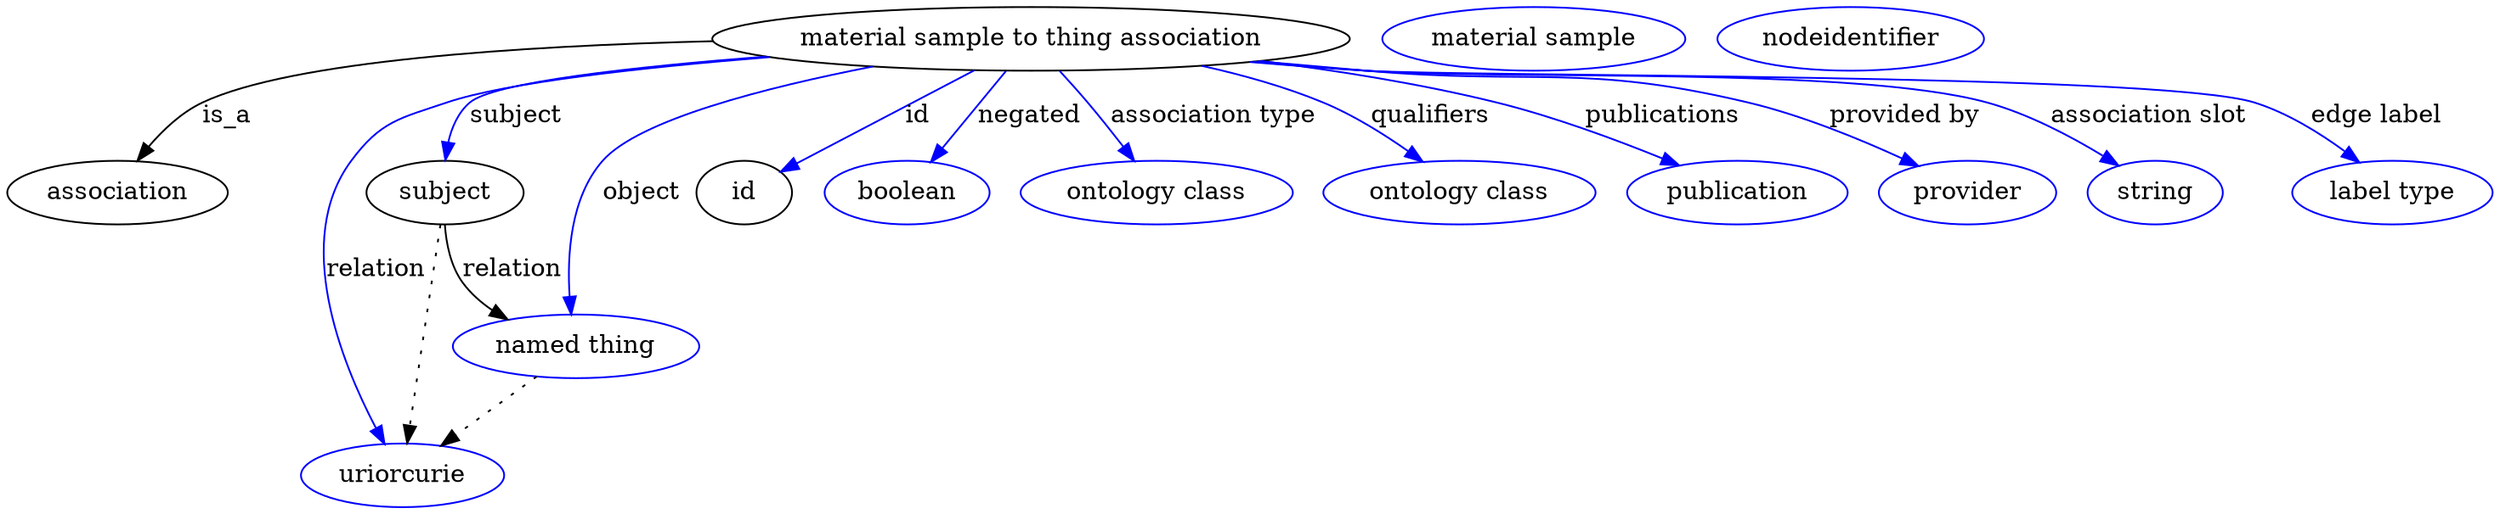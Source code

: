 digraph {
	graph [bb="0,0,1173.1,281"];
	node [label="\N"];
	"material sample to thing association"	[height=0.5,
		label="material sample to thing association",
		pos="495.4,263",
		width=3.8145];
	association	[height=0.5,
		pos="49.402,177",
		width=1.3723];
	"material sample to thing association" -> association	[label=is_a,
		lp="101.68,220",
		pos="e,58.669,195.12 358.37,261.4 259.3,258.88 135.21,250.81 89.85,227 79.636,221.64 71.017,212.48 64.394,203.52"];
	subject	[height=0.5,
		pos="204.4,177",
		width=0.97656];
	"material sample to thing association" -> subject	[color=blue,
		label=subject,
		lp="242.23,220",
		pos="e,205.97,195.13 363.22,258.03 304.62,253.72 243.93,244.9 221.75,227 214.96,221.52 210.82,213.19 208.3,204.95",
		style=solid];
	relation	[color=blue,
		height=0.5,
		label=uriorcurie,
		pos="184.4,18",
		width=1.2492];
	"material sample to thing association" -> relation	[color=blue,
		label=relation,
		lp="168.78,134",
		pos="e,175.29,35.859 361.99,258.65 312.54,254.08 256.77,244.91 208.4,227 184.36,218.1 174.28,216.56 160.4,195 130.73,148.9 153.85,81.944 \
170.74,45.337",
		style=solid];
	object	[color=blue,
		height=0.5,
		label="named thing",
		pos="266.4,91",
		width=1.5019];
	"material sample to thing association" -> object	[color=blue,
		label=object,
		lp="301.51,177",
		pos="e,264.35,109.22 389.9,251.47 351.43,242.34 310.87,225.58 284.19,195 266.17,174.34 263.22,142.19 263.84,119.31",
		style=solid];
	id	[height=0.5,
		pos="354.4,177",
		width=0.75];
	"material sample to thing association" -> id	[color=blue,
		label=id,
		lp="438.85,220",
		pos="e,373.94,189.64 467.21,245.2 442.69,230.6 407.35,209.54 382.78,194.91",
		style=solid];
	negated	[color=blue,
		height=0.5,
		label=boolean,
		pos="437.4,177",
		width=1.0584];
	"material sample to thing association" -> negated	[color=blue,
		label=negated,
		lp="492.17,220",
		pos="e,448.73,194.4 483.66,245 475.3,232.89 463.93,216.42 454.55,202.83",
		style=solid];
	"association type"	[color=blue,
		height=0.5,
		label="ontology class",
		pos="554.4,177",
		width=1.6931];
	"material sample to thing association" -> "association type"	[color=blue,
		label="association type",
		lp="574.31,220",
		pos="e,542.68,194.69 507.34,245 515.79,232.97 527.27,216.63 536.77,203.1",
		style=solid];
	qualifiers	[color=blue,
		height=0.5,
		label="ontology class",
		pos="694.4,177",
		width=1.6931];
	"material sample to thing association" -> qualifiers	[color=blue,
		label=qualifiers,
		lp="674.45,220",
		pos="e,675,194.08 565.34,247.43 584.63,242.21 605.23,235.46 623.4,227 638.63,219.92 654.14,209.64 666.76,200.32",
		style=solid];
	publications	[color=blue,
		height=0.5,
		label=publication,
		pos="823.4,177",
		width=1.3859];
	"material sample to thing association" -> publications	[color=blue,
		label=publications,
		lp="779.62,220",
		pos="e,794.71,191.95 592.92,250.31 628.41,244.85 668.58,237.23 704.4,227 732.22,219.05 762.35,206.61 785.33,196.25",
		style=solid];
	"provided by"	[color=blue,
		height=0.5,
		label=provider,
		pos="931.4,177",
		width=1.1129];
	"material sample to thing association" -> "provided by"	[color=blue,
		label="provided by",
		lp="890.03,220",
		pos="e,906.38,191.39 593.83,250.44 610.05,248.59 626.7,246.72 642.4,245 720.13,236.51 741.73,246.66 817.4,227 845.31,219.75 875.21,206.68 \
897.38,195.86",
		style=solid];
	"association slot"	[color=blue,
		height=0.5,
		label=string,
		pos="1019.4,177",
		width=0.8403];
	"material sample to thing association" -> "association slot"	[color=blue,
		label="association slot",
		lp="1005.4,220",
		pos="e,1000.3,191.29 591.8,250.13 608.65,248.26 626.02,246.46 642.4,245 705.61,239.35 866.35,244.31 927.4,227 950.38,220.49 974.12,207.66 \
991.73,196.77",
		style=solid];
	"edge label"	[color=blue,
		height=0.5,
		label="label type",
		pos="1128.4,177",
		width=1.2425];
	"material sample to thing association" -> "edge label"	[color=blue,
		label="edge label",
		lp="1110,220",
		pos="e,1110.5,193.51 590.59,249.99 607.81,248.1 625.63,246.34 642.4,245 733.31,237.76 965.5,254.67 1052.4,227 1070.5,221.24 1088.4,209.99 \
1102.4,199.72",
		style=solid];
	subject -> relation	[pos="e,186.58,36.08 202.22,158.9 198.77,131.77 192,78.614 187.87,46.207",
		style=dotted];
	subject -> object	[label=relation,
		lp="240.78,134",
		pos="e,239.89,106.8 206.56,158.93 208.47,148.92 212.04,136.44 218.64,127 222.28,121.8 226.94,117.08 231.91,112.9"];
	"material sample to thing association_subject"	[color=blue,
		height=0.5,
		label="material sample",
		pos="717.4,263",
		width=1.8427];
	object -> relation	[pos="e,202.37,34.559 247.79,73.889 236.63,64.223 222.27,51.791 210.04,41.203",
		style=dotted];
	association_id	[color=blue,
		height=0.5,
		label=nodeidentifier,
		pos="861.4,263",
		width=1.6451];
}
